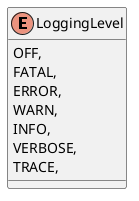 @startuml
enum LoggingLevel {
    OFF,
    FATAL,
    ERROR,
    WARN,
    INFO,
    VERBOSE,
    TRACE,
}
@enduml
